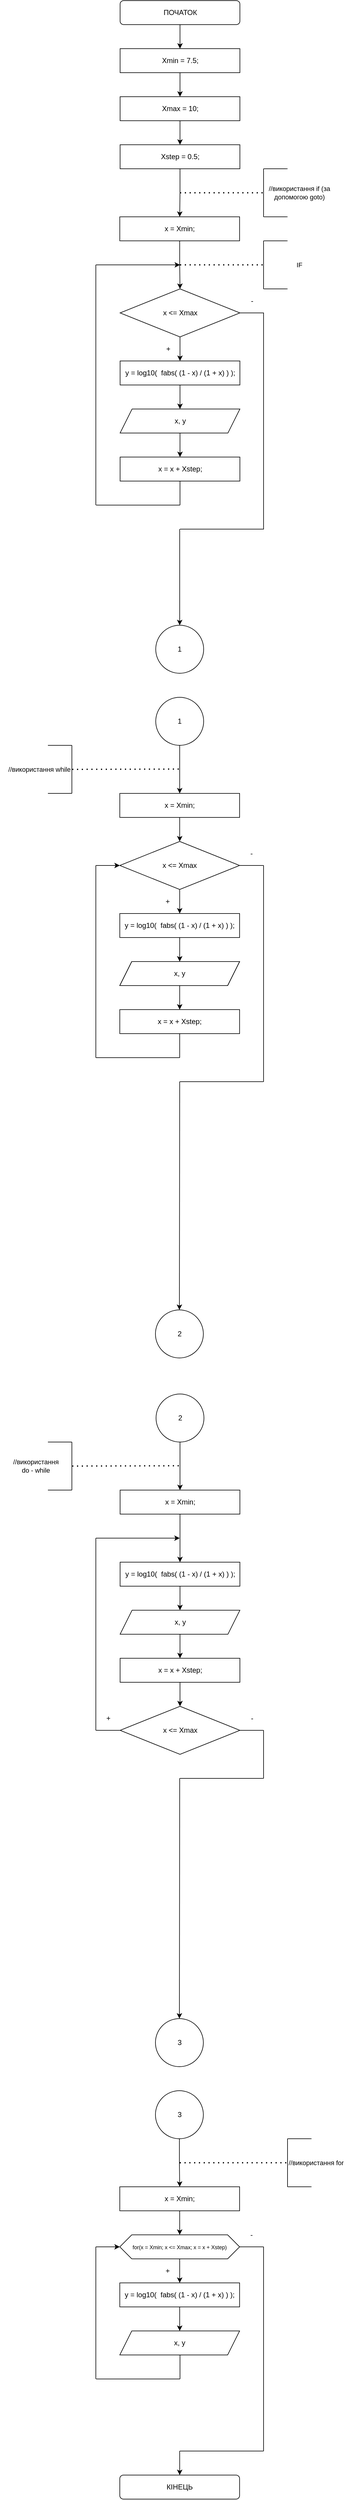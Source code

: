 <mxfile version="16.5.1" type="device"><diagram id="L-5U5gxU07dS2nsxIZmG" name="Страница 1"><mxGraphModel dx="868" dy="563" grid="1" gridSize="10" guides="1" tooltips="1" connect="1" arrows="1" fold="1" page="1" pageScale="1" pageWidth="827" pageHeight="1169" math="0" shadow="0"><root><mxCell id="0"/><mxCell id="1" parent="0"/><mxCell id="2pQxd9SInpSL4B5WO1oi-5" value="" style="edgeStyle=orthogonalEdgeStyle;rounded=0;orthogonalLoop=1;jettySize=auto;html=1;" parent="1" source="2pQxd9SInpSL4B5WO1oi-1" target="2pQxd9SInpSL4B5WO1oi-2" edge="1"><mxGeometry relative="1" as="geometry"/></mxCell><mxCell id="2pQxd9SInpSL4B5WO1oi-1" value="ПОЧАТОК" style="rounded=1;whiteSpace=wrap;html=1;" parent="1" vertex="1"><mxGeometry x="320.5" y="40" width="200" height="40" as="geometry"/></mxCell><mxCell id="2pQxd9SInpSL4B5WO1oi-6" value="" style="edgeStyle=orthogonalEdgeStyle;rounded=0;orthogonalLoop=1;jettySize=auto;html=1;" parent="1" source="2pQxd9SInpSL4B5WO1oi-2" target="2pQxd9SInpSL4B5WO1oi-3" edge="1"><mxGeometry relative="1" as="geometry"/></mxCell><mxCell id="2pQxd9SInpSL4B5WO1oi-2" value="&lt;div&gt;Xmin = 7.5;&lt;/div&gt;" style="rounded=0;whiteSpace=wrap;html=1;" parent="1" vertex="1"><mxGeometry x="320.5" y="120" width="200" height="40" as="geometry"/></mxCell><mxCell id="2pQxd9SInpSL4B5WO1oi-7" value="" style="edgeStyle=orthogonalEdgeStyle;rounded=0;orthogonalLoop=1;jettySize=auto;html=1;" parent="1" source="2pQxd9SInpSL4B5WO1oi-3" target="2pQxd9SInpSL4B5WO1oi-4" edge="1"><mxGeometry relative="1" as="geometry"/></mxCell><mxCell id="2pQxd9SInpSL4B5WO1oi-3" value="Xmax = 10;" style="rounded=0;whiteSpace=wrap;html=1;" parent="1" vertex="1"><mxGeometry x="320.5" y="200" width="200" height="40" as="geometry"/></mxCell><mxCell id="2pQxd9SInpSL4B5WO1oi-9" value="" style="edgeStyle=orthogonalEdgeStyle;rounded=0;orthogonalLoop=1;jettySize=auto;html=1;" parent="1" source="2pQxd9SInpSL4B5WO1oi-4" target="2pQxd9SInpSL4B5WO1oi-8" edge="1"><mxGeometry relative="1" as="geometry"/></mxCell><mxCell id="2pQxd9SInpSL4B5WO1oi-4" value="Xstep = 0.5;" style="rounded=0;whiteSpace=wrap;html=1;" parent="1" vertex="1"><mxGeometry x="320.5" y="280" width="200" height="40" as="geometry"/></mxCell><mxCell id="2pQxd9SInpSL4B5WO1oi-8" value="x = Xmin;" style="rounded=0;whiteSpace=wrap;html=1;" parent="1" vertex="1"><mxGeometry x="320" y="400" width="200" height="40" as="geometry"/></mxCell><mxCell id="2pQxd9SInpSL4B5WO1oi-13" value="" style="edgeStyle=orthogonalEdgeStyle;rounded=0;orthogonalLoop=1;jettySize=auto;html=1;exitX=0.5;exitY=1;exitDx=0;exitDy=0;" parent="1" source="2pQxd9SInpSL4B5WO1oi-8" target="2pQxd9SInpSL4B5WO1oi-12" edge="1"><mxGeometry relative="1" as="geometry"><mxPoint x="420.5" y="480" as="sourcePoint"/></mxGeometry></mxCell><mxCell id="2pQxd9SInpSL4B5WO1oi-15" value="" style="edgeStyle=orthogonalEdgeStyle;rounded=0;orthogonalLoop=1;jettySize=auto;html=1;" parent="1" source="2pQxd9SInpSL4B5WO1oi-12" target="2pQxd9SInpSL4B5WO1oi-14" edge="1"><mxGeometry relative="1" as="geometry"/></mxCell><mxCell id="2pQxd9SInpSL4B5WO1oi-12" value="x &amp;lt;= Xmax" style="rhombus;whiteSpace=wrap;html=1;" parent="1" vertex="1"><mxGeometry x="320.5" y="520" width="200" height="80" as="geometry"/></mxCell><mxCell id="2pQxd9SInpSL4B5WO1oi-18" value="" style="edgeStyle=orthogonalEdgeStyle;rounded=0;orthogonalLoop=1;jettySize=auto;html=1;" parent="1" source="2pQxd9SInpSL4B5WO1oi-14" target="2pQxd9SInpSL4B5WO1oi-16" edge="1"><mxGeometry relative="1" as="geometry"/></mxCell><mxCell id="2pQxd9SInpSL4B5WO1oi-14" value="y = log10(&amp;nbsp; fabs( (1 - x) / (1 + x) ) );" style="rounded=0;whiteSpace=wrap;html=1;" parent="1" vertex="1"><mxGeometry x="320.5" y="640" width="200" height="40" as="geometry"/></mxCell><mxCell id="2pQxd9SInpSL4B5WO1oi-19" value="" style="edgeStyle=orthogonalEdgeStyle;rounded=0;orthogonalLoop=1;jettySize=auto;html=1;" parent="1" source="2pQxd9SInpSL4B5WO1oi-16" target="2pQxd9SInpSL4B5WO1oi-17" edge="1"><mxGeometry relative="1" as="geometry"/></mxCell><mxCell id="2pQxd9SInpSL4B5WO1oi-16" value="x, y" style="shape=parallelogram;perimeter=parallelogramPerimeter;whiteSpace=wrap;html=1;fixedSize=1;" parent="1" vertex="1"><mxGeometry x="320.5" y="720" width="200" height="40" as="geometry"/></mxCell><mxCell id="2pQxd9SInpSL4B5WO1oi-17" value="x = x + Xstep;" style="rounded=0;whiteSpace=wrap;html=1;" parent="1" vertex="1"><mxGeometry x="320.5" y="800" width="200" height="40" as="geometry"/></mxCell><mxCell id="2pQxd9SInpSL4B5WO1oi-20" value="" style="endArrow=none;html=1;rounded=0;entryX=0.5;entryY=1;entryDx=0;entryDy=0;" parent="1" target="2pQxd9SInpSL4B5WO1oi-17" edge="1"><mxGeometry width="50" height="50" relative="1" as="geometry"><mxPoint x="420.5" y="880" as="sourcePoint"/><mxPoint x="410.5" y="880" as="targetPoint"/></mxGeometry></mxCell><mxCell id="2pQxd9SInpSL4B5WO1oi-21" value="" style="endArrow=none;html=1;rounded=0;" parent="1" edge="1"><mxGeometry width="50" height="50" relative="1" as="geometry"><mxPoint x="280.5" y="880" as="sourcePoint"/><mxPoint x="420.5" y="880" as="targetPoint"/></mxGeometry></mxCell><mxCell id="2pQxd9SInpSL4B5WO1oi-22" value="" style="endArrow=none;html=1;rounded=0;" parent="1" edge="1"><mxGeometry width="50" height="50" relative="1" as="geometry"><mxPoint x="280" y="880" as="sourcePoint"/><mxPoint x="280" y="480" as="targetPoint"/></mxGeometry></mxCell><mxCell id="2pQxd9SInpSL4B5WO1oi-23" value="" style="endArrow=classic;html=1;rounded=0;" parent="1" edge="1"><mxGeometry width="50" height="50" relative="1" as="geometry"><mxPoint x="280" y="480" as="sourcePoint"/><mxPoint x="420.5" y="480" as="targetPoint"/></mxGeometry></mxCell><mxCell id="2pQxd9SInpSL4B5WO1oi-24" value="" style="endArrow=none;html=1;rounded=0;exitX=1;exitY=0.5;exitDx=0;exitDy=0;" parent="1" source="2pQxd9SInpSL4B5WO1oi-12" edge="1"><mxGeometry width="50" height="50" relative="1" as="geometry"><mxPoint x="550.5" y="570" as="sourcePoint"/><mxPoint x="560.5" y="560" as="targetPoint"/></mxGeometry></mxCell><mxCell id="2pQxd9SInpSL4B5WO1oi-25" value="" style="endArrow=none;html=1;rounded=0;" parent="1" edge="1"><mxGeometry width="50" height="50" relative="1" as="geometry"><mxPoint x="560" y="560" as="sourcePoint"/><mxPoint x="560" y="920" as="targetPoint"/></mxGeometry></mxCell><mxCell id="2pQxd9SInpSL4B5WO1oi-26" value="" style="endArrow=none;html=1;rounded=0;" parent="1" edge="1"><mxGeometry width="50" height="50" relative="1" as="geometry"><mxPoint x="420.5" y="920" as="sourcePoint"/><mxPoint x="560.5" y="920" as="targetPoint"/></mxGeometry></mxCell><mxCell id="2pQxd9SInpSL4B5WO1oi-27" value="" style="endArrow=classic;html=1;rounded=0;entryX=0.5;entryY=0;entryDx=0;entryDy=0;" parent="1" target="2pQxd9SInpSL4B5WO1oi-31" edge="1"><mxGeometry width="50" height="50" relative="1" as="geometry"><mxPoint x="420" y="920" as="sourcePoint"/><mxPoint x="420" y="1040" as="targetPoint"/></mxGeometry></mxCell><mxCell id="2pQxd9SInpSL4B5WO1oi-29" value="+" style="text;html=1;strokeColor=none;fillColor=none;align=center;verticalAlign=middle;whiteSpace=wrap;rounded=0;" parent="1" vertex="1"><mxGeometry x="380.5" y="600" width="40" height="40" as="geometry"/></mxCell><mxCell id="2pQxd9SInpSL4B5WO1oi-30" value="-" style="text;html=1;strokeColor=none;fillColor=none;align=center;verticalAlign=middle;whiteSpace=wrap;rounded=0;" parent="1" vertex="1"><mxGeometry x="520.5" y="520" width="40" height="40" as="geometry"/></mxCell><mxCell id="2pQxd9SInpSL4B5WO1oi-31" value="1" style="ellipse;whiteSpace=wrap;html=1;aspect=fixed;" parent="1" vertex="1"><mxGeometry x="380" y="1080" width="80" height="80" as="geometry"/></mxCell><mxCell id="2pQxd9SInpSL4B5WO1oi-34" value="" style="edgeStyle=orthogonalEdgeStyle;rounded=0;orthogonalLoop=1;jettySize=auto;html=1;" parent="1" source="2pQxd9SInpSL4B5WO1oi-32" target="2pQxd9SInpSL4B5WO1oi-33" edge="1"><mxGeometry relative="1" as="geometry"/></mxCell><mxCell id="2pQxd9SInpSL4B5WO1oi-32" value="1" style="ellipse;whiteSpace=wrap;html=1;aspect=fixed;" parent="1" vertex="1"><mxGeometry x="380" y="1200" width="80" height="80" as="geometry"/></mxCell><mxCell id="2pQxd9SInpSL4B5WO1oi-36" value="" style="edgeStyle=orthogonalEdgeStyle;rounded=0;orthogonalLoop=1;jettySize=auto;html=1;" parent="1" source="2pQxd9SInpSL4B5WO1oi-33" target="2pQxd9SInpSL4B5WO1oi-35" edge="1"><mxGeometry relative="1" as="geometry"/></mxCell><mxCell id="2pQxd9SInpSL4B5WO1oi-33" value="x := Xmin;" style="rounded=0;whiteSpace=wrap;html=1;" parent="1" vertex="1"><mxGeometry x="320" y="1360" width="200" height="40" as="geometry"/></mxCell><mxCell id="2pQxd9SInpSL4B5WO1oi-42" value="" style="edgeStyle=orthogonalEdgeStyle;rounded=0;orthogonalLoop=1;jettySize=auto;html=1;" parent="1" source="2pQxd9SInpSL4B5WO1oi-35" target="2pQxd9SInpSL4B5WO1oi-37" edge="1"><mxGeometry relative="1" as="geometry"/></mxCell><mxCell id="2pQxd9SInpSL4B5WO1oi-35" value="&lt;span&gt;x &amp;lt;= Xmax&lt;/span&gt;" style="rhombus;whiteSpace=wrap;html=1;" parent="1" vertex="1"><mxGeometry x="320" y="1440" width="200" height="80" as="geometry"/></mxCell><mxCell id="2pQxd9SInpSL4B5WO1oi-40" value="" style="edgeStyle=orthogonalEdgeStyle;rounded=0;orthogonalLoop=1;jettySize=auto;html=1;" parent="1" source="2pQxd9SInpSL4B5WO1oi-37" target="2pQxd9SInpSL4B5WO1oi-38" edge="1"><mxGeometry relative="1" as="geometry"/></mxCell><mxCell id="2pQxd9SInpSL4B5WO1oi-37" value="&lt;span&gt;y = log10(&amp;nbsp; fabs( (1 - x) / (1 + x) ) )&lt;/span&gt;" style="rounded=0;whiteSpace=wrap;html=1;" parent="1" vertex="1"><mxGeometry x="320" y="1560" width="200" height="40" as="geometry"/></mxCell><mxCell id="2pQxd9SInpSL4B5WO1oi-41" value="" style="edgeStyle=orthogonalEdgeStyle;rounded=0;orthogonalLoop=1;jettySize=auto;html=1;" parent="1" source="2pQxd9SInpSL4B5WO1oi-38" target="2pQxd9SInpSL4B5WO1oi-39" edge="1"><mxGeometry relative="1" as="geometry"/></mxCell><mxCell id="2pQxd9SInpSL4B5WO1oi-38" value="y" style="shape=parallelogram;perimeter=parallelogramPerimeter;whiteSpace=wrap;html=1;fixedSize=1;" parent="1" vertex="1"><mxGeometry x="320" y="1640" width="200" height="40" as="geometry"/></mxCell><mxCell id="2pQxd9SInpSL4B5WO1oi-39" value="x = x + Xstep;" style="rounded=0;whiteSpace=wrap;html=1;" parent="1" vertex="1"><mxGeometry x="320" y="1720" width="200" height="40" as="geometry"/></mxCell><mxCell id="2pQxd9SInpSL4B5WO1oi-43" value="" style="endArrow=none;html=1;rounded=0;" parent="1" target="2pQxd9SInpSL4B5WO1oi-39" edge="1"><mxGeometry width="50" height="50" relative="1" as="geometry"><mxPoint x="420" y="1800" as="sourcePoint"/><mxPoint x="450" y="1830" as="targetPoint"/></mxGeometry></mxCell><mxCell id="2pQxd9SInpSL4B5WO1oi-44" value="" style="endArrow=none;html=1;rounded=0;" parent="1" edge="1"><mxGeometry width="50" height="50" relative="1" as="geometry"><mxPoint x="280" y="1800" as="sourcePoint"/><mxPoint x="420" y="1800" as="targetPoint"/></mxGeometry></mxCell><mxCell id="2pQxd9SInpSL4B5WO1oi-45" value="" style="endArrow=none;html=1;rounded=0;" parent="1" edge="1"><mxGeometry width="50" height="50" relative="1" as="geometry"><mxPoint x="280" y="1800" as="sourcePoint"/><mxPoint x="280" y="1480" as="targetPoint"/></mxGeometry></mxCell><mxCell id="2pQxd9SInpSL4B5WO1oi-46" value="" style="endArrow=classic;html=1;rounded=0;entryX=0;entryY=0.5;entryDx=0;entryDy=0;" parent="1" target="2pQxd9SInpSL4B5WO1oi-35" edge="1"><mxGeometry width="50" height="50" relative="1" as="geometry"><mxPoint x="280" y="1480" as="sourcePoint"/><mxPoint x="290" y="1410" as="targetPoint"/></mxGeometry></mxCell><mxCell id="2pQxd9SInpSL4B5WO1oi-47" value="" style="endArrow=none;html=1;rounded=0;exitX=1;exitY=0.5;exitDx=0;exitDy=0;" parent="1" source="2pQxd9SInpSL4B5WO1oi-35" edge="1"><mxGeometry width="50" height="50" relative="1" as="geometry"><mxPoint x="540" y="1490" as="sourcePoint"/><mxPoint x="560" y="1480" as="targetPoint"/></mxGeometry></mxCell><mxCell id="2pQxd9SInpSL4B5WO1oi-48" value="" style="endArrow=none;html=1;rounded=0;" parent="1" edge="1"><mxGeometry width="50" height="50" relative="1" as="geometry"><mxPoint x="560" y="1840" as="sourcePoint"/><mxPoint x="560" y="1480" as="targetPoint"/></mxGeometry></mxCell><mxCell id="2pQxd9SInpSL4B5WO1oi-49" value="" style="endArrow=none;html=1;rounded=0;" parent="1" edge="1"><mxGeometry width="50" height="50" relative="1" as="geometry"><mxPoint x="420" y="1840" as="sourcePoint"/><mxPoint x="560" y="1840" as="targetPoint"/></mxGeometry></mxCell><mxCell id="2pQxd9SInpSL4B5WO1oi-50" value="" style="endArrow=classic;html=1;rounded=0;entryX=0.5;entryY=0;entryDx=0;entryDy=0;" parent="1" target="2pQxd9SInpSL4B5WO1oi-57" edge="1"><mxGeometry width="50" height="50" relative="1" as="geometry"><mxPoint x="420" y="1840" as="sourcePoint"/><mxPoint x="420" y="1920" as="targetPoint"/></mxGeometry></mxCell><mxCell id="2pQxd9SInpSL4B5WO1oi-53" value="" style="edgeStyle=orthogonalEdgeStyle;rounded=0;orthogonalLoop=1;jettySize=auto;html=1;" parent="1" source="2pQxd9SInpSL4B5WO1oi-51" target="2pQxd9SInpSL4B5WO1oi-52" edge="1"><mxGeometry relative="1" as="geometry"/></mxCell><mxCell id="2pQxd9SInpSL4B5WO1oi-51" value="x = Xmin;" style="rounded=0;whiteSpace=wrap;html=1;" parent="1" vertex="1"><mxGeometry x="320" y="3680" width="200" height="40" as="geometry"/></mxCell><mxCell id="2pQxd9SInpSL4B5WO1oi-61" value="" style="edgeStyle=orthogonalEdgeStyle;rounded=0;orthogonalLoop=1;jettySize=auto;html=1;fontSize=11;" parent="1" source="2pQxd9SInpSL4B5WO1oi-52" target="2pQxd9SInpSL4B5WO1oi-54" edge="1"><mxGeometry relative="1" as="geometry"/></mxCell><mxCell id="2pQxd9SInpSL4B5WO1oi-52" value="&lt;font style=&quot;font-size: 9px&quot;&gt;for(x = Xmin; x &amp;lt;= Xmax; x = x + Xstep)&lt;/font&gt;" style="shape=hexagon;perimeter=hexagonPerimeter2;whiteSpace=wrap;html=1;fixedSize=1;" parent="1" vertex="1"><mxGeometry x="320" y="3760" width="200" height="40" as="geometry"/></mxCell><mxCell id="2pQxd9SInpSL4B5WO1oi-62" value="" style="edgeStyle=orthogonalEdgeStyle;rounded=0;orthogonalLoop=1;jettySize=auto;html=1;fontSize=11;" parent="1" source="2pQxd9SInpSL4B5WO1oi-54" target="2pQxd9SInpSL4B5WO1oi-55" edge="1"><mxGeometry relative="1" as="geometry"/></mxCell><mxCell id="2pQxd9SInpSL4B5WO1oi-54" value="y = log10(&amp;nbsp; fabs( (1 - x) / (1 + x) ) );" style="rounded=0;whiteSpace=wrap;html=1;" parent="1" vertex="1"><mxGeometry x="320" y="3840" width="200" height="40" as="geometry"/></mxCell><mxCell id="2pQxd9SInpSL4B5WO1oi-55" value="x, y" style="shape=parallelogram;perimeter=parallelogramPerimeter;whiteSpace=wrap;html=1;fixedSize=1;" parent="1" vertex="1"><mxGeometry x="320" y="3920" width="200" height="40" as="geometry"/></mxCell><mxCell id="2pQxd9SInpSL4B5WO1oi-57" value="2" style="ellipse;whiteSpace=wrap;html=1;aspect=fixed;" parent="1" vertex="1"><mxGeometry x="379.5" y="2220" width="80" height="80" as="geometry"/></mxCell><mxCell id="2pQxd9SInpSL4B5WO1oi-59" value="" style="edgeStyle=orthogonalEdgeStyle;rounded=0;orthogonalLoop=1;jettySize=auto;html=1;" parent="1" source="2pQxd9SInpSL4B5WO1oi-58" target="2pQxd9SInpSL4B5WO1oi-51" edge="1"><mxGeometry relative="1" as="geometry"/></mxCell><mxCell id="2pQxd9SInpSL4B5WO1oi-58" value="3" style="ellipse;whiteSpace=wrap;html=1;aspect=fixed;" parent="1" vertex="1"><mxGeometry x="379.5" y="3520" width="80" height="80" as="geometry"/></mxCell><mxCell id="2pQxd9SInpSL4B5WO1oi-64" value="" style="endArrow=none;html=1;rounded=0;fontSize=11;" parent="1" edge="1"><mxGeometry width="50" height="50" relative="1" as="geometry"><mxPoint x="280.5" y="4000" as="sourcePoint"/><mxPoint x="420.5" y="4000" as="targetPoint"/></mxGeometry></mxCell><mxCell id="2pQxd9SInpSL4B5WO1oi-65" value="" style="endArrow=none;html=1;rounded=0;fontSize=11;entryX=0.5;entryY=1;entryDx=0;entryDy=0;" parent="1" edge="1"><mxGeometry width="50" height="50" relative="1" as="geometry"><mxPoint x="420.5" y="4000" as="sourcePoint"/><mxPoint x="420.5" y="3960" as="targetPoint"/></mxGeometry></mxCell><mxCell id="2pQxd9SInpSL4B5WO1oi-66" value="" style="endArrow=none;html=1;rounded=0;fontSize=11;" parent="1" edge="1"><mxGeometry width="50" height="50" relative="1" as="geometry"><mxPoint x="280" y="4000" as="sourcePoint"/><mxPoint x="280" y="3780" as="targetPoint"/></mxGeometry></mxCell><mxCell id="2pQxd9SInpSL4B5WO1oi-67" value="" style="endArrow=classic;html=1;rounded=0;fontSize=11;entryX=0;entryY=0.5;entryDx=0;entryDy=0;" parent="1" target="2pQxd9SInpSL4B5WO1oi-52" edge="1"><mxGeometry width="50" height="50" relative="1" as="geometry"><mxPoint x="280" y="3780" as="sourcePoint"/><mxPoint x="300" y="3730" as="targetPoint"/></mxGeometry></mxCell><mxCell id="2pQxd9SInpSL4B5WO1oi-68" value="" style="endArrow=none;html=1;rounded=0;fontSize=11;exitX=1;exitY=0.5;exitDx=0;exitDy=0;" parent="1" source="2pQxd9SInpSL4B5WO1oi-52" edge="1"><mxGeometry width="50" height="50" relative="1" as="geometry"><mxPoint x="550" y="3810" as="sourcePoint"/><mxPoint x="560" y="3780" as="targetPoint"/></mxGeometry></mxCell><mxCell id="2pQxd9SInpSL4B5WO1oi-69" value="" style="endArrow=none;html=1;rounded=0;fontSize=11;" parent="1" edge="1"><mxGeometry width="50" height="50" relative="1" as="geometry"><mxPoint x="560" y="3780" as="sourcePoint"/><mxPoint x="560" y="4120" as="targetPoint"/></mxGeometry></mxCell><mxCell id="2pQxd9SInpSL4B5WO1oi-70" value="" style="endArrow=none;html=1;rounded=0;fontSize=11;" parent="1" edge="1"><mxGeometry width="50" height="50" relative="1" as="geometry"><mxPoint x="420" y="4120" as="sourcePoint"/><mxPoint x="560" y="4120" as="targetPoint"/></mxGeometry></mxCell><mxCell id="2pQxd9SInpSL4B5WO1oi-71" value="" style="endArrow=classic;html=1;rounded=0;fontSize=11;" parent="1" edge="1"><mxGeometry width="50" height="50" relative="1" as="geometry"><mxPoint x="420" y="4120" as="sourcePoint"/><mxPoint x="420" y="4160" as="targetPoint"/></mxGeometry></mxCell><mxCell id="2pQxd9SInpSL4B5WO1oi-74" value="КІНЕЦЬ" style="rounded=1;whiteSpace=wrap;html=1;" parent="1" vertex="1"><mxGeometry x="320" y="4160" width="200" height="40" as="geometry"/></mxCell><mxCell id="2pQxd9SInpSL4B5WO1oi-75" value="" style="endArrow=none;dashed=1;html=1;dashPattern=1 3;strokeWidth=2;rounded=0;fontSize=11;" parent="1" edge="1"><mxGeometry width="50" height="50" relative="1" as="geometry"><mxPoint x="420" y="3640" as="sourcePoint"/><mxPoint x="600" y="3640" as="targetPoint"/></mxGeometry></mxCell><mxCell id="2pQxd9SInpSL4B5WO1oi-76" value="" style="endArrow=none;html=1;rounded=0;fontSize=11;" parent="1" edge="1"><mxGeometry width="50" height="50" relative="1" as="geometry"><mxPoint x="600" y="3680" as="sourcePoint"/><mxPoint x="600" y="3600" as="targetPoint"/></mxGeometry></mxCell><mxCell id="2pQxd9SInpSL4B5WO1oi-77" value="" style="endArrow=none;html=1;rounded=0;fontSize=11;" parent="1" edge="1"><mxGeometry width="50" height="50" relative="1" as="geometry"><mxPoint x="600" y="3600" as="sourcePoint"/><mxPoint x="640" y="3600" as="targetPoint"/></mxGeometry></mxCell><mxCell id="2pQxd9SInpSL4B5WO1oi-78" value="" style="endArrow=none;html=1;rounded=0;fontSize=11;" parent="1" edge="1"><mxGeometry width="50" height="50" relative="1" as="geometry"><mxPoint x="600" y="3680" as="sourcePoint"/><mxPoint x="640" y="3680" as="targetPoint"/></mxGeometry></mxCell><mxCell id="2pQxd9SInpSL4B5WO1oi-79" value="//використання for" style="text;html=1;strokeColor=none;fillColor=none;align=left;verticalAlign=middle;whiteSpace=wrap;rounded=0;fontSize=11;" parent="1" vertex="1"><mxGeometry x="600" y="3600" width="120" height="80" as="geometry"/></mxCell><mxCell id="2pQxd9SInpSL4B5WO1oi-80" value="" style="endArrow=none;dashed=1;html=1;dashPattern=1 3;strokeWidth=2;rounded=0;fontSize=11;" parent="1" edge="1"><mxGeometry width="50" height="50" relative="1" as="geometry"><mxPoint x="420.5" y="360" as="sourcePoint"/><mxPoint x="560" y="360" as="targetPoint"/></mxGeometry></mxCell><mxCell id="2pQxd9SInpSL4B5WO1oi-81" value="" style="endArrow=none;html=1;rounded=0;fontSize=11;" parent="1" edge="1"><mxGeometry width="50" height="50" relative="1" as="geometry"><mxPoint x="560" y="400" as="sourcePoint"/><mxPoint x="560" y="320" as="targetPoint"/></mxGeometry></mxCell><mxCell id="2pQxd9SInpSL4B5WO1oi-82" value="" style="endArrow=none;html=1;rounded=0;fontSize=11;" parent="1" edge="1"><mxGeometry width="50" height="50" relative="1" as="geometry"><mxPoint x="560" y="320" as="sourcePoint"/><mxPoint x="600" y="320" as="targetPoint"/></mxGeometry></mxCell><mxCell id="2pQxd9SInpSL4B5WO1oi-83" value="" style="endArrow=none;html=1;rounded=0;fontSize=11;" parent="1" edge="1"><mxGeometry width="50" height="50" relative="1" as="geometry"><mxPoint x="560" y="400" as="sourcePoint"/><mxPoint x="600" y="400" as="targetPoint"/></mxGeometry></mxCell><mxCell id="2pQxd9SInpSL4B5WO1oi-84" value="//використання if (за допомогою goto)" style="text;html=1;strokeColor=none;fillColor=none;align=center;verticalAlign=middle;whiteSpace=wrap;rounded=0;fontSize=11;" parent="1" vertex="1"><mxGeometry x="560" y="320" width="120" height="80" as="geometry"/></mxCell><mxCell id="2pQxd9SInpSL4B5WO1oi-86" value="" style="endArrow=none;html=1;rounded=0;fontSize=11;" parent="1" edge="1"><mxGeometry width="50" height="50" relative="1" as="geometry"><mxPoint x="240" y="1360" as="sourcePoint"/><mxPoint x="240" y="1280" as="targetPoint"/></mxGeometry></mxCell><mxCell id="2pQxd9SInpSL4B5WO1oi-87" value="" style="endArrow=none;html=1;rounded=0;fontSize=11;" parent="1" edge="1"><mxGeometry width="50" height="50" relative="1" as="geometry"><mxPoint x="200" y="1360" as="sourcePoint"/><mxPoint x="240" y="1360" as="targetPoint"/></mxGeometry></mxCell><mxCell id="2pQxd9SInpSL4B5WO1oi-88" value="" style="endArrow=none;html=1;rounded=0;fontSize=11;" parent="1" edge="1"><mxGeometry width="50" height="50" relative="1" as="geometry"><mxPoint x="200" y="1280" as="sourcePoint"/><mxPoint x="240" y="1280" as="targetPoint"/></mxGeometry></mxCell><mxCell id="2pQxd9SInpSL4B5WO1oi-89" value="&lt;span&gt;//використання while&lt;/span&gt;" style="text;html=1;strokeColor=none;fillColor=none;align=right;verticalAlign=middle;whiteSpace=wrap;rounded=0;fontSize=11;" parent="1" vertex="1"><mxGeometry x="120" y="1280" width="119.5" height="80" as="geometry"/></mxCell><mxCell id="2pQxd9SInpSL4B5WO1oi-90" value="" style="endArrow=none;dashed=1;html=1;dashPattern=1 3;strokeWidth=2;rounded=0;fontSize=11;exitX=1;exitY=0.5;exitDx=0;exitDy=0;" parent="1" edge="1"><mxGeometry width="50" height="50" relative="1" as="geometry"><mxPoint x="240.5" y="1320" as="sourcePoint"/><mxPoint x="420.5" y="1319.5" as="targetPoint"/></mxGeometry></mxCell><mxCell id="n-H9wBW3xM4fQL8zOkAr-2" value="+" style="text;html=1;strokeColor=none;fillColor=none;align=center;verticalAlign=middle;whiteSpace=wrap;rounded=0;" parent="1" vertex="1"><mxGeometry x="380" y="1520" width="40" height="40" as="geometry"/></mxCell><mxCell id="n-H9wBW3xM4fQL8zOkAr-3" value="-" style="text;html=1;strokeColor=none;fillColor=none;align=center;verticalAlign=middle;whiteSpace=wrap;rounded=0;" parent="1" vertex="1"><mxGeometry x="520" y="1440" width="40" height="40" as="geometry"/></mxCell><mxCell id="y8R3ishHo2kTX3YK60lF-18" value="" style="endArrow=none;dashed=1;html=1;dashPattern=1 3;strokeWidth=2;rounded=0;fontSize=11;" parent="1" edge="1"><mxGeometry width="50" height="50" relative="1" as="geometry"><mxPoint x="420.5" y="480" as="sourcePoint"/><mxPoint x="560" y="480" as="targetPoint"/></mxGeometry></mxCell><mxCell id="y8R3ishHo2kTX3YK60lF-19" value="" style="endArrow=none;html=1;rounded=0;fontSize=11;" parent="1" edge="1"><mxGeometry width="50" height="50" relative="1" as="geometry"><mxPoint x="560" y="520" as="sourcePoint"/><mxPoint x="560" y="440" as="targetPoint"/></mxGeometry></mxCell><mxCell id="y8R3ishHo2kTX3YK60lF-20" value="" style="endArrow=none;html=1;rounded=0;fontSize=11;" parent="1" edge="1"><mxGeometry width="50" height="50" relative="1" as="geometry"><mxPoint x="560" y="440" as="sourcePoint"/><mxPoint x="600" y="440" as="targetPoint"/></mxGeometry></mxCell><mxCell id="y8R3ishHo2kTX3YK60lF-21" value="" style="endArrow=none;html=1;rounded=0;fontSize=11;" parent="1" edge="1"><mxGeometry width="50" height="50" relative="1" as="geometry"><mxPoint x="560" y="520" as="sourcePoint"/><mxPoint x="600" y="520" as="targetPoint"/></mxGeometry></mxCell><mxCell id="y8R3ishHo2kTX3YK60lF-22" value="IF" style="text;html=1;strokeColor=none;fillColor=none;align=center;verticalAlign=middle;whiteSpace=wrap;rounded=0;fontSize=11;" parent="1" vertex="1"><mxGeometry x="560" y="440" width="120" height="80" as="geometry"/></mxCell><mxCell id="y8R3ishHo2kTX3YK60lF-55" value="" style="edgeStyle=orthogonalEdgeStyle;rounded=0;orthogonalLoop=1;jettySize=auto;html=1;" parent="1" source="y8R3ishHo2kTX3YK60lF-23" target="y8R3ishHo2kTX3YK60lF-32" edge="1"><mxGeometry relative="1" as="geometry"/></mxCell><mxCell id="y8R3ishHo2kTX3YK60lF-23" value="2" style="ellipse;whiteSpace=wrap;html=1;aspect=fixed;" parent="1" vertex="1"><mxGeometry x="380.5" y="2360" width="80" height="80" as="geometry"/></mxCell><mxCell id="y8R3ishHo2kTX3YK60lF-24" value="x := Xmin;" style="rounded=0;whiteSpace=wrap;html=1;" parent="1" vertex="1"><mxGeometry x="320" y="1360" width="200" height="40" as="geometry"/></mxCell><mxCell id="y8R3ishHo2kTX3YK60lF-25" value="x := Xmin;" style="rounded=0;whiteSpace=wrap;html=1;" parent="1" vertex="1"><mxGeometry x="320" y="1360" width="200" height="40" as="geometry"/></mxCell><mxCell id="y8R3ishHo2kTX3YK60lF-26" value="&lt;span&gt;y = log10(&amp;nbsp; fabs( (1 - x) / (1 + x) ) )&lt;/span&gt;" style="rounded=0;whiteSpace=wrap;html=1;" parent="1" vertex="1"><mxGeometry x="320" y="1560" width="200" height="40" as="geometry"/></mxCell><mxCell id="y8R3ishHo2kTX3YK60lF-27" value="y" style="shape=parallelogram;perimeter=parallelogramPerimeter;whiteSpace=wrap;html=1;fixedSize=1;" parent="1" vertex="1"><mxGeometry x="320" y="1640" width="200" height="40" as="geometry"/></mxCell><mxCell id="y8R3ishHo2kTX3YK60lF-28" value="x = Xmin;" style="rounded=0;whiteSpace=wrap;html=1;" parent="1" vertex="1"><mxGeometry x="320" y="1360" width="200" height="40" as="geometry"/></mxCell><mxCell id="y8R3ishHo2kTX3YK60lF-29" value="y = log10(&amp;nbsp; fabs( (1 - x) / (1 + x) ) );" style="rounded=0;whiteSpace=wrap;html=1;" parent="1" vertex="1"><mxGeometry x="320" y="1560" width="200" height="40" as="geometry"/></mxCell><mxCell id="y8R3ishHo2kTX3YK60lF-30" value="x, y" style="shape=parallelogram;perimeter=parallelogramPerimeter;whiteSpace=wrap;html=1;fixedSize=1;" parent="1" vertex="1"><mxGeometry x="320" y="1640" width="200" height="40" as="geometry"/></mxCell><mxCell id="y8R3ishHo2kTX3YK60lF-36" value="" style="edgeStyle=orthogonalEdgeStyle;rounded=0;orthogonalLoop=1;jettySize=auto;html=1;" parent="1" source="y8R3ishHo2kTX3YK60lF-31" target="y8R3ishHo2kTX3YK60lF-35" edge="1"><mxGeometry relative="1" as="geometry"/></mxCell><mxCell id="y8R3ishHo2kTX3YK60lF-31" value="x = x + Xstep;" style="rounded=0;whiteSpace=wrap;html=1;" parent="1" vertex="1"><mxGeometry x="320.5" y="2800" width="200" height="40" as="geometry"/></mxCell><mxCell id="y8R3ishHo2kTX3YK60lF-39" value="" style="edgeStyle=orthogonalEdgeStyle;rounded=0;orthogonalLoop=1;jettySize=auto;html=1;" parent="1" source="y8R3ishHo2kTX3YK60lF-32" target="y8R3ishHo2kTX3YK60lF-33" edge="1"><mxGeometry relative="1" as="geometry"/></mxCell><mxCell id="y8R3ishHo2kTX3YK60lF-32" value="x = Xmin;" style="rounded=0;whiteSpace=wrap;html=1;" parent="1" vertex="1"><mxGeometry x="320.5" y="2520" width="200" height="40" as="geometry"/></mxCell><mxCell id="y8R3ishHo2kTX3YK60lF-38" value="" style="edgeStyle=orthogonalEdgeStyle;rounded=0;orthogonalLoop=1;jettySize=auto;html=1;" parent="1" source="y8R3ishHo2kTX3YK60lF-33" target="y8R3ishHo2kTX3YK60lF-34" edge="1"><mxGeometry relative="1" as="geometry"/></mxCell><mxCell id="y8R3ishHo2kTX3YK60lF-33" value="y = log10(&amp;nbsp; fabs( (1 - x) / (1 + x) ) );" style="rounded=0;whiteSpace=wrap;html=1;" parent="1" vertex="1"><mxGeometry x="320.5" y="2640" width="200" height="40" as="geometry"/></mxCell><mxCell id="y8R3ishHo2kTX3YK60lF-37" value="" style="edgeStyle=orthogonalEdgeStyle;rounded=0;orthogonalLoop=1;jettySize=auto;html=1;" parent="1" source="y8R3ishHo2kTX3YK60lF-34" target="y8R3ishHo2kTX3YK60lF-31" edge="1"><mxGeometry relative="1" as="geometry"/></mxCell><mxCell id="y8R3ishHo2kTX3YK60lF-34" value="x, y" style="shape=parallelogram;perimeter=parallelogramPerimeter;whiteSpace=wrap;html=1;fixedSize=1;" parent="1" vertex="1"><mxGeometry x="320.5" y="2720" width="200" height="40" as="geometry"/></mxCell><mxCell id="y8R3ishHo2kTX3YK60lF-35" value="x &amp;lt;= Xmax" style="rhombus;whiteSpace=wrap;html=1;" parent="1" vertex="1"><mxGeometry x="320.5" y="2880" width="200" height="80" as="geometry"/></mxCell><mxCell id="y8R3ishHo2kTX3YK60lF-40" value="" style="endArrow=none;html=1;rounded=0;" parent="1" edge="1"><mxGeometry width="50" height="50" relative="1" as="geometry"><mxPoint x="280" y="2920" as="sourcePoint"/><mxPoint x="320" y="2920" as="targetPoint"/></mxGeometry></mxCell><mxCell id="y8R3ishHo2kTX3YK60lF-41" value="" style="endArrow=none;html=1;rounded=0;" parent="1" edge="1"><mxGeometry width="50" height="50" relative="1" as="geometry"><mxPoint x="280" y="2920" as="sourcePoint"/><mxPoint x="280" y="2600" as="targetPoint"/></mxGeometry></mxCell><mxCell id="y8R3ishHo2kTX3YK60lF-42" value="" style="endArrow=classic;html=1;rounded=0;" parent="1" edge="1"><mxGeometry width="50" height="50" relative="1" as="geometry"><mxPoint x="280" y="2600" as="sourcePoint"/><mxPoint x="420" y="2600" as="targetPoint"/></mxGeometry></mxCell><mxCell id="y8R3ishHo2kTX3YK60lF-43" value="" style="endArrow=none;html=1;rounded=0;exitX=1;exitY=0.5;exitDx=0;exitDy=0;" parent="1" source="y8R3ishHo2kTX3YK60lF-35" edge="1"><mxGeometry width="50" height="50" relative="1" as="geometry"><mxPoint x="570" y="2960" as="sourcePoint"/><mxPoint x="560" y="2920" as="targetPoint"/></mxGeometry></mxCell><mxCell id="y8R3ishHo2kTX3YK60lF-44" value="" style="endArrow=none;html=1;rounded=0;" parent="1" edge="1"><mxGeometry width="50" height="50" relative="1" as="geometry"><mxPoint x="560" y="3000" as="sourcePoint"/><mxPoint x="560" y="2920" as="targetPoint"/></mxGeometry></mxCell><mxCell id="y8R3ishHo2kTX3YK60lF-45" value="" style="endArrow=none;html=1;rounded=0;" parent="1" edge="1"><mxGeometry width="50" height="50" relative="1" as="geometry"><mxPoint x="420" y="3000" as="sourcePoint"/><mxPoint x="560" y="3000" as="targetPoint"/></mxGeometry></mxCell><mxCell id="y8R3ishHo2kTX3YK60lF-46" value="" style="endArrow=classic;html=1;rounded=0;entryX=0.5;entryY=0;entryDx=0;entryDy=0;" parent="1" target="y8R3ishHo2kTX3YK60lF-47" edge="1"><mxGeometry width="50" height="50" relative="1" as="geometry"><mxPoint x="420" y="3000" as="sourcePoint"/><mxPoint x="420" y="3400" as="targetPoint"/></mxGeometry></mxCell><mxCell id="y8R3ishHo2kTX3YK60lF-47" value="3" style="ellipse;whiteSpace=wrap;html=1;aspect=fixed;" parent="1" vertex="1"><mxGeometry x="379.5" y="3400" width="80" height="80" as="geometry"/></mxCell><mxCell id="y8R3ishHo2kTX3YK60lF-48" value="-" style="text;html=1;strokeColor=none;fillColor=none;align=center;verticalAlign=middle;whiteSpace=wrap;rounded=0;" parent="1" vertex="1"><mxGeometry x="520.5" y="2880" width="40" height="40" as="geometry"/></mxCell><mxCell id="y8R3ishHo2kTX3YK60lF-49" value="+" style="text;html=1;strokeColor=none;fillColor=none;align=center;verticalAlign=middle;whiteSpace=wrap;rounded=0;" parent="1" vertex="1"><mxGeometry x="280.5" y="2880" width="40" height="40" as="geometry"/></mxCell><mxCell id="y8R3ishHo2kTX3YK60lF-50" value="" style="endArrow=none;html=1;rounded=0;fontSize=11;" parent="1" edge="1"><mxGeometry width="50" height="50" relative="1" as="geometry"><mxPoint x="240" y="2520" as="sourcePoint"/><mxPoint x="240" y="2440" as="targetPoint"/></mxGeometry></mxCell><mxCell id="y8R3ishHo2kTX3YK60lF-51" value="" style="endArrow=none;html=1;rounded=0;fontSize=11;" parent="1" edge="1"><mxGeometry width="50" height="50" relative="1" as="geometry"><mxPoint x="200" y="2520" as="sourcePoint"/><mxPoint x="240" y="2520" as="targetPoint"/></mxGeometry></mxCell><mxCell id="y8R3ishHo2kTX3YK60lF-52" value="" style="endArrow=none;html=1;rounded=0;fontSize=11;" parent="1" edge="1"><mxGeometry width="50" height="50" relative="1" as="geometry"><mxPoint x="200" y="2440" as="sourcePoint"/><mxPoint x="240" y="2440" as="targetPoint"/></mxGeometry></mxCell><mxCell id="y8R3ishHo2kTX3YK60lF-53" value="&lt;span&gt;//використання &lt;br&gt;do - while&lt;/span&gt;" style="text;html=1;strokeColor=none;fillColor=none;align=center;verticalAlign=middle;whiteSpace=wrap;rounded=0;fontSize=11;" parent="1" vertex="1"><mxGeometry x="120" y="2440" width="119.5" height="80" as="geometry"/></mxCell><mxCell id="y8R3ishHo2kTX3YK60lF-54" value="" style="endArrow=none;dashed=1;html=1;dashPattern=1 3;strokeWidth=2;rounded=0;fontSize=11;exitX=1;exitY=0.5;exitDx=0;exitDy=0;" parent="1" edge="1"><mxGeometry width="50" height="50" relative="1" as="geometry"><mxPoint x="240.5" y="2480" as="sourcePoint"/><mxPoint x="420.5" y="2479.5" as="targetPoint"/></mxGeometry></mxCell><mxCell id="mnU6RfUZgHtK1mqvFHID-1" value="+" style="text;html=1;strokeColor=none;fillColor=none;align=center;verticalAlign=middle;whiteSpace=wrap;rounded=0;" parent="1" vertex="1"><mxGeometry x="380" y="3800" width="40" height="40" as="geometry"/></mxCell><mxCell id="mnU6RfUZgHtK1mqvFHID-2" value="-" style="text;html=1;strokeColor=none;fillColor=none;align=center;verticalAlign=middle;whiteSpace=wrap;rounded=0;" parent="1" vertex="1"><mxGeometry x="520" y="3740" width="40" height="40" as="geometry"/></mxCell></root></mxGraphModel></diagram></mxfile>